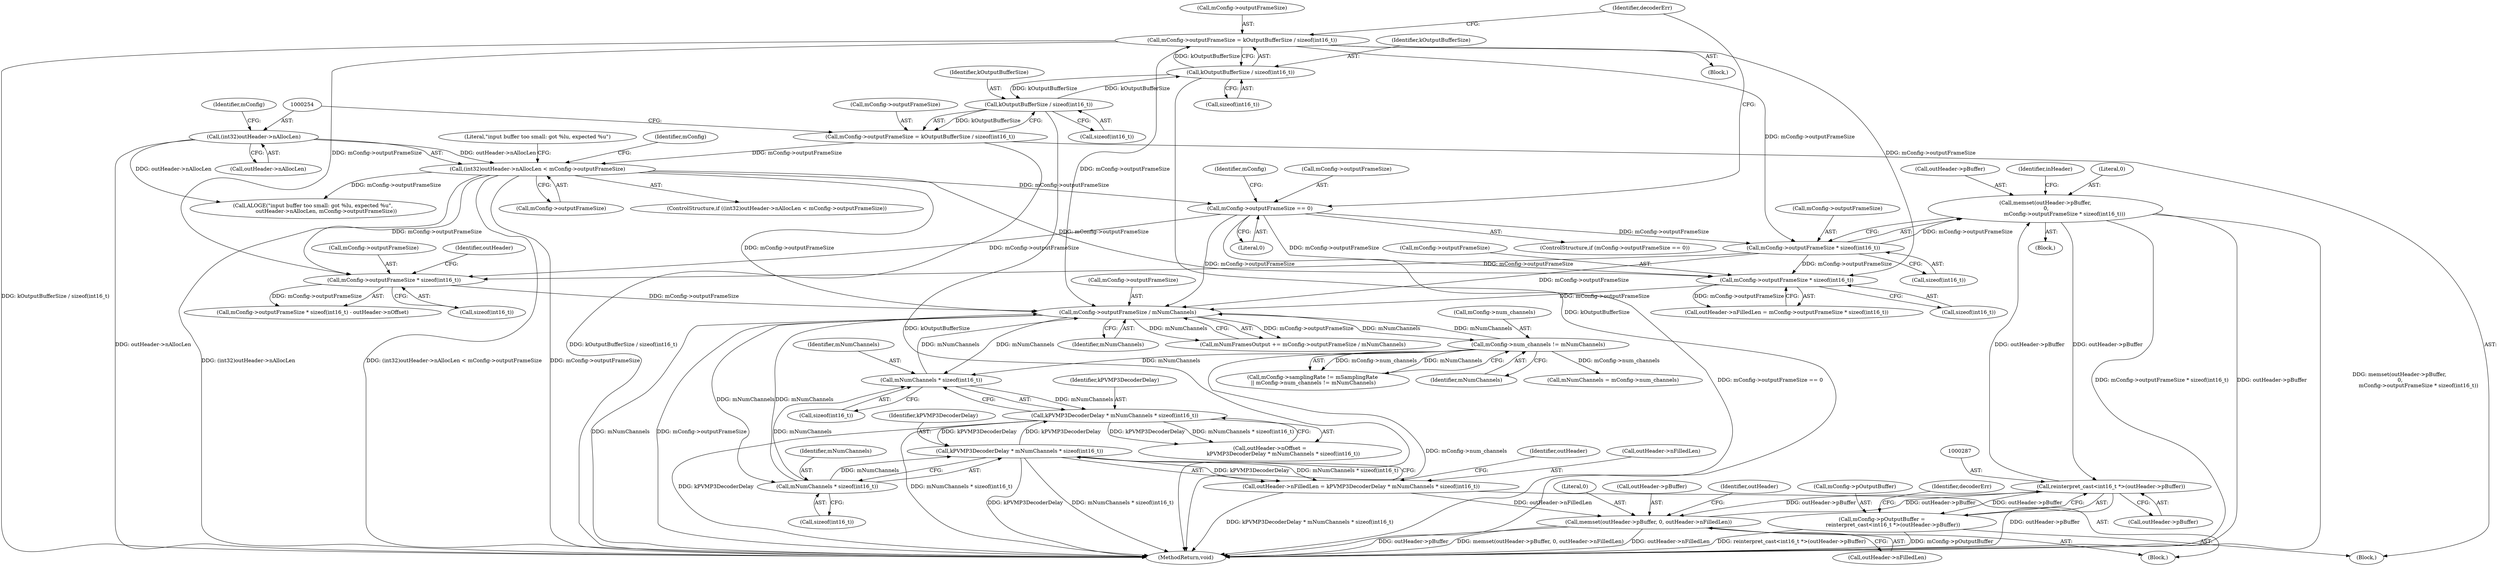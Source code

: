 digraph "0_Android_ad40e57890f81a3cf436c5f06da66396010bd9e5@API" {
"1000387" [label="(Call,memset(outHeader->pBuffer,\n 0,\n                       mConfig->outputFrameSize * sizeof(int16_t)))"];
"1000286" [label="(Call,reinterpret_cast<int16_t *>(outHeader->pBuffer))"];
"1000387" [label="(Call,memset(outHeader->pBuffer,\n 0,\n                       mConfig->outputFrameSize * sizeof(int16_t)))"];
"1000392" [label="(Call,mConfig->outputFrameSize * sizeof(int16_t))"];
"1000332" [label="(Call,mConfig->outputFrameSize = kOutputBufferSize / sizeof(int16_t))"];
"1000336" [label="(Call,kOutputBufferSize / sizeof(int16_t))"];
"1000247" [label="(Call,kOutputBufferSize / sizeof(int16_t))"];
"1000326" [label="(Call,mConfig->outputFrameSize == 0)"];
"1000252" [label="(Call,(int32)outHeader->nAllocLen < mConfig->outputFrameSize)"];
"1000253" [label="(Call,(int32)outHeader->nAllocLen)"];
"1000243" [label="(Call,mConfig->outputFrameSize = kOutputBufferSize / sizeof(int16_t))"];
"1000366" [label="(Call,memset(outHeader->pBuffer, 0, outHeader->nFilledLen))"];
"1000356" [label="(Call,outHeader->nFilledLen = kPVMP3DecoderDelay * mNumChannels * sizeof(int16_t))"];
"1000360" [label="(Call,kPVMP3DecoderDelay * mNumChannels * sizeof(int16_t))"];
"1000451" [label="(Call,kPVMP3DecoderDelay * mNumChannels * sizeof(int16_t))"];
"1000453" [label="(Call,mNumChannels * sizeof(int16_t))"];
"1000416" [label="(Call,mConfig->num_channels != mNumChannels)"];
"1000540" [label="(Call,mConfig->outputFrameSize / mNumChannels)"];
"1000485" [label="(Call,mConfig->outputFrameSize * sizeof(int16_t))"];
"1000462" [label="(Call,mConfig->outputFrameSize * sizeof(int16_t))"];
"1000362" [label="(Call,mNumChannels * sizeof(int16_t))"];
"1000282" [label="(Call,mConfig->pOutputBuffer =\n             reinterpret_cast<int16_t *>(outHeader->pBuffer))"];
"1000251" [label="(ControlStructure,if ((int32)outHeader->nAllocLen < mConfig->outputFrameSize))"];
"1000282" [label="(Call,mConfig->pOutputBuffer =\n             reinterpret_cast<int16_t *>(outHeader->pBuffer))"];
"1000393" [label="(Call,mConfig->outputFrameSize)"];
"1000258" [label="(Call,mConfig->outputFrameSize)"];
"1000387" [label="(Call,memset(outHeader->pBuffer,\n 0,\n                       mConfig->outputFrameSize * sizeof(int16_t)))"];
"1000262" [label="(Call,ALOGE(\"input buffer too small: got %lu, expected %u\",\n                outHeader->nAllocLen, mConfig->outputFrameSize))"];
"1000133" [label="(Block,)"];
"1000367" [label="(Call,outHeader->pBuffer)"];
"1000330" [label="(Literal,0)"];
"1000368" [label="(Identifier,outHeader)"];
"1000453" [label="(Call,mNumChannels * sizeof(int16_t))"];
"1000463" [label="(Call,mConfig->outputFrameSize)"];
"1000466" [label="(Call,sizeof(int16_t))"];
"1000540" [label="(Call,mConfig->outputFrameSize / mNumChannels)"];
"1000392" [label="(Call,mConfig->outputFrameSize * sizeof(int16_t))"];
"1000399" [label="(Identifier,inHeader)"];
"1000255" [label="(Call,outHeader->nAllocLen)"];
"1000364" [label="(Call,sizeof(int16_t))"];
"1000469" [label="(Identifier,outHeader)"];
"1000371" [label="(Call,outHeader->nFilledLen)"];
"1000451" [label="(Call,kPVMP3DecoderDelay * mNumChannels * sizeof(int16_t))"];
"1000249" [label="(Call,sizeof(int16_t))"];
"1000447" [label="(Call,outHeader->nOffset =\n                kPVMP3DecoderDelay * mNumChannels * sizeof(int16_t))"];
"1000366" [label="(Call,memset(outHeader->pBuffer, 0, outHeader->nFilledLen))"];
"1000338" [label="(Call,sizeof(int16_t))"];
"1000541" [label="(Call,mConfig->outputFrameSize)"];
"1000560" [label="(MethodReturn,void)"];
"1000288" [label="(Call,outHeader->pBuffer)"];
"1000243" [label="(Call,mConfig->outputFrameSize = kOutputBufferSize / sizeof(int16_t))"];
"1000343" [label="(Identifier,decoderErr)"];
"1000325" [label="(ControlStructure,if (mConfig->outputFrameSize == 0))"];
"1000481" [label="(Call,outHeader->nFilledLen = mConfig->outputFrameSize * sizeof(int16_t))"];
"1000485" [label="(Call,mConfig->outputFrameSize * sizeof(int16_t))"];
"1000376" [label="(Identifier,outHeader)"];
"1000489" [label="(Call,sizeof(int16_t))"];
"1000283" [label="(Call,mConfig->pOutputBuffer)"];
"1000462" [label="(Call,mConfig->outputFrameSize * sizeof(int16_t))"];
"1000295" [label="(Identifier,decoderErr)"];
"1000326" [label="(Call,mConfig->outputFrameSize == 0)"];
"1000486" [label="(Call,mConfig->outputFrameSize)"];
"1000427" [label="(Call,mNumChannels = mConfig->num_channels)"];
"1000331" [label="(Block,)"];
"1000263" [label="(Literal,\"input buffer too small: got %lu, expected %u\")"];
"1000286" [label="(Call,reinterpret_cast<int16_t *>(outHeader->pBuffer))"];
"1000357" [label="(Call,outHeader->nFilledLen)"];
"1000248" [label="(Identifier,kOutputBufferSize)"];
"1000544" [label="(Identifier,mNumChannels)"];
"1000417" [label="(Call,mConfig->num_channels)"];
"1000259" [label="(Identifier,mConfig)"];
"1000350" [label="(Block,)"];
"1000356" [label="(Call,outHeader->nFilledLen = kPVMP3DecoderDelay * mNumChannels * sizeof(int16_t))"];
"1000247" [label="(Call,kOutputBufferSize / sizeof(int16_t))"];
"1000455" [label="(Call,sizeof(int16_t))"];
"1000461" [label="(Call,mConfig->outputFrameSize * sizeof(int16_t) - outHeader->nOffset)"];
"1000336" [label="(Call,kOutputBufferSize / sizeof(int16_t))"];
"1000253" [label="(Call,(int32)outHeader->nAllocLen)"];
"1000454" [label="(Identifier,mNumChannels)"];
"1000420" [label="(Identifier,mNumChannels)"];
"1000391" [label="(Literal,0)"];
"1000361" [label="(Identifier,kPVMP3DecoderDelay)"];
"1000334" [label="(Identifier,mConfig)"];
"1000410" [label="(Call,mConfig->samplingRate != mSamplingRate\n || mConfig->num_channels != mNumChannels)"];
"1000452" [label="(Identifier,kPVMP3DecoderDelay)"];
"1000370" [label="(Literal,0)"];
"1000416" [label="(Call,mConfig->num_channels != mNumChannels)"];
"1000244" [label="(Call,mConfig->outputFrameSize)"];
"1000388" [label="(Call,outHeader->pBuffer)"];
"1000337" [label="(Identifier,kOutputBufferSize)"];
"1000362" [label="(Call,mNumChannels * sizeof(int16_t))"];
"1000383" [label="(Block,)"];
"1000333" [label="(Call,mConfig->outputFrameSize)"];
"1000363" [label="(Identifier,mNumChannels)"];
"1000332" [label="(Call,mConfig->outputFrameSize = kOutputBufferSize / sizeof(int16_t))"];
"1000252" [label="(Call,(int32)outHeader->nAllocLen < mConfig->outputFrameSize)"];
"1000538" [label="(Call,mNumFramesOutput += mConfig->outputFrameSize / mNumChannels)"];
"1000360" [label="(Call,kPVMP3DecoderDelay * mNumChannels * sizeof(int16_t))"];
"1000327" [label="(Call,mConfig->outputFrameSize)"];
"1000284" [label="(Identifier,mConfig)"];
"1000396" [label="(Call,sizeof(int16_t))"];
"1000387" -> "1000383"  [label="AST: "];
"1000387" -> "1000392"  [label="CFG: "];
"1000388" -> "1000387"  [label="AST: "];
"1000391" -> "1000387"  [label="AST: "];
"1000392" -> "1000387"  [label="AST: "];
"1000399" -> "1000387"  [label="CFG: "];
"1000387" -> "1000560"  [label="DDG: mConfig->outputFrameSize * sizeof(int16_t)"];
"1000387" -> "1000560"  [label="DDG: outHeader->pBuffer"];
"1000387" -> "1000560"  [label="DDG: memset(outHeader->pBuffer,\n 0,\n                       mConfig->outputFrameSize * sizeof(int16_t))"];
"1000387" -> "1000286"  [label="DDG: outHeader->pBuffer"];
"1000286" -> "1000387"  [label="DDG: outHeader->pBuffer"];
"1000392" -> "1000387"  [label="DDG: mConfig->outputFrameSize"];
"1000286" -> "1000282"  [label="AST: "];
"1000286" -> "1000288"  [label="CFG: "];
"1000287" -> "1000286"  [label="AST: "];
"1000288" -> "1000286"  [label="AST: "];
"1000282" -> "1000286"  [label="CFG: "];
"1000286" -> "1000560"  [label="DDG: outHeader->pBuffer"];
"1000286" -> "1000282"  [label="DDG: outHeader->pBuffer"];
"1000366" -> "1000286"  [label="DDG: outHeader->pBuffer"];
"1000286" -> "1000366"  [label="DDG: outHeader->pBuffer"];
"1000392" -> "1000396"  [label="CFG: "];
"1000393" -> "1000392"  [label="AST: "];
"1000396" -> "1000392"  [label="AST: "];
"1000332" -> "1000392"  [label="DDG: mConfig->outputFrameSize"];
"1000326" -> "1000392"  [label="DDG: mConfig->outputFrameSize"];
"1000392" -> "1000462"  [label="DDG: mConfig->outputFrameSize"];
"1000392" -> "1000485"  [label="DDG: mConfig->outputFrameSize"];
"1000392" -> "1000540"  [label="DDG: mConfig->outputFrameSize"];
"1000332" -> "1000331"  [label="AST: "];
"1000332" -> "1000336"  [label="CFG: "];
"1000333" -> "1000332"  [label="AST: "];
"1000336" -> "1000332"  [label="AST: "];
"1000343" -> "1000332"  [label="CFG: "];
"1000332" -> "1000560"  [label="DDG: kOutputBufferSize / sizeof(int16_t)"];
"1000336" -> "1000332"  [label="DDG: kOutputBufferSize"];
"1000332" -> "1000462"  [label="DDG: mConfig->outputFrameSize"];
"1000332" -> "1000485"  [label="DDG: mConfig->outputFrameSize"];
"1000332" -> "1000540"  [label="DDG: mConfig->outputFrameSize"];
"1000336" -> "1000338"  [label="CFG: "];
"1000337" -> "1000336"  [label="AST: "];
"1000338" -> "1000336"  [label="AST: "];
"1000336" -> "1000560"  [label="DDG: kOutputBufferSize"];
"1000336" -> "1000247"  [label="DDG: kOutputBufferSize"];
"1000247" -> "1000336"  [label="DDG: kOutputBufferSize"];
"1000247" -> "1000243"  [label="AST: "];
"1000247" -> "1000249"  [label="CFG: "];
"1000248" -> "1000247"  [label="AST: "];
"1000249" -> "1000247"  [label="AST: "];
"1000243" -> "1000247"  [label="CFG: "];
"1000247" -> "1000560"  [label="DDG: kOutputBufferSize"];
"1000247" -> "1000243"  [label="DDG: kOutputBufferSize"];
"1000326" -> "1000325"  [label="AST: "];
"1000326" -> "1000330"  [label="CFG: "];
"1000327" -> "1000326"  [label="AST: "];
"1000330" -> "1000326"  [label="AST: "];
"1000334" -> "1000326"  [label="CFG: "];
"1000343" -> "1000326"  [label="CFG: "];
"1000326" -> "1000560"  [label="DDG: mConfig->outputFrameSize == 0"];
"1000252" -> "1000326"  [label="DDG: mConfig->outputFrameSize"];
"1000326" -> "1000462"  [label="DDG: mConfig->outputFrameSize"];
"1000326" -> "1000485"  [label="DDG: mConfig->outputFrameSize"];
"1000326" -> "1000540"  [label="DDG: mConfig->outputFrameSize"];
"1000252" -> "1000251"  [label="AST: "];
"1000252" -> "1000258"  [label="CFG: "];
"1000253" -> "1000252"  [label="AST: "];
"1000258" -> "1000252"  [label="AST: "];
"1000263" -> "1000252"  [label="CFG: "];
"1000284" -> "1000252"  [label="CFG: "];
"1000252" -> "1000560"  [label="DDG: (int32)outHeader->nAllocLen"];
"1000252" -> "1000560"  [label="DDG: (int32)outHeader->nAllocLen < mConfig->outputFrameSize"];
"1000252" -> "1000560"  [label="DDG: mConfig->outputFrameSize"];
"1000253" -> "1000252"  [label="DDG: outHeader->nAllocLen"];
"1000243" -> "1000252"  [label="DDG: mConfig->outputFrameSize"];
"1000252" -> "1000262"  [label="DDG: mConfig->outputFrameSize"];
"1000252" -> "1000462"  [label="DDG: mConfig->outputFrameSize"];
"1000252" -> "1000485"  [label="DDG: mConfig->outputFrameSize"];
"1000252" -> "1000540"  [label="DDG: mConfig->outputFrameSize"];
"1000253" -> "1000255"  [label="CFG: "];
"1000254" -> "1000253"  [label="AST: "];
"1000255" -> "1000253"  [label="AST: "];
"1000259" -> "1000253"  [label="CFG: "];
"1000253" -> "1000560"  [label="DDG: outHeader->nAllocLen"];
"1000253" -> "1000262"  [label="DDG: outHeader->nAllocLen"];
"1000243" -> "1000133"  [label="AST: "];
"1000244" -> "1000243"  [label="AST: "];
"1000254" -> "1000243"  [label="CFG: "];
"1000243" -> "1000560"  [label="DDG: kOutputBufferSize / sizeof(int16_t)"];
"1000366" -> "1000350"  [label="AST: "];
"1000366" -> "1000371"  [label="CFG: "];
"1000367" -> "1000366"  [label="AST: "];
"1000370" -> "1000366"  [label="AST: "];
"1000371" -> "1000366"  [label="AST: "];
"1000376" -> "1000366"  [label="CFG: "];
"1000366" -> "1000560"  [label="DDG: outHeader->pBuffer"];
"1000366" -> "1000560"  [label="DDG: memset(outHeader->pBuffer, 0, outHeader->nFilledLen)"];
"1000366" -> "1000560"  [label="DDG: outHeader->nFilledLen"];
"1000356" -> "1000366"  [label="DDG: outHeader->nFilledLen"];
"1000356" -> "1000350"  [label="AST: "];
"1000356" -> "1000360"  [label="CFG: "];
"1000357" -> "1000356"  [label="AST: "];
"1000360" -> "1000356"  [label="AST: "];
"1000368" -> "1000356"  [label="CFG: "];
"1000356" -> "1000560"  [label="DDG: kPVMP3DecoderDelay * mNumChannels * sizeof(int16_t)"];
"1000360" -> "1000356"  [label="DDG: kPVMP3DecoderDelay"];
"1000360" -> "1000356"  [label="DDG: mNumChannels * sizeof(int16_t)"];
"1000360" -> "1000362"  [label="CFG: "];
"1000361" -> "1000360"  [label="AST: "];
"1000362" -> "1000360"  [label="AST: "];
"1000360" -> "1000560"  [label="DDG: kPVMP3DecoderDelay"];
"1000360" -> "1000560"  [label="DDG: mNumChannels * sizeof(int16_t)"];
"1000451" -> "1000360"  [label="DDG: kPVMP3DecoderDelay"];
"1000362" -> "1000360"  [label="DDG: mNumChannels"];
"1000360" -> "1000451"  [label="DDG: kPVMP3DecoderDelay"];
"1000451" -> "1000447"  [label="AST: "];
"1000451" -> "1000453"  [label="CFG: "];
"1000452" -> "1000451"  [label="AST: "];
"1000453" -> "1000451"  [label="AST: "];
"1000447" -> "1000451"  [label="CFG: "];
"1000451" -> "1000560"  [label="DDG: kPVMP3DecoderDelay"];
"1000451" -> "1000560"  [label="DDG: mNumChannels * sizeof(int16_t)"];
"1000451" -> "1000447"  [label="DDG: kPVMP3DecoderDelay"];
"1000451" -> "1000447"  [label="DDG: mNumChannels * sizeof(int16_t)"];
"1000453" -> "1000451"  [label="DDG: mNumChannels"];
"1000453" -> "1000455"  [label="CFG: "];
"1000454" -> "1000453"  [label="AST: "];
"1000455" -> "1000453"  [label="AST: "];
"1000416" -> "1000453"  [label="DDG: mNumChannels"];
"1000540" -> "1000453"  [label="DDG: mNumChannels"];
"1000362" -> "1000453"  [label="DDG: mNumChannels"];
"1000453" -> "1000540"  [label="DDG: mNumChannels"];
"1000416" -> "1000410"  [label="AST: "];
"1000416" -> "1000420"  [label="CFG: "];
"1000417" -> "1000416"  [label="AST: "];
"1000420" -> "1000416"  [label="AST: "];
"1000410" -> "1000416"  [label="CFG: "];
"1000416" -> "1000560"  [label="DDG: mConfig->num_channels"];
"1000416" -> "1000410"  [label="DDG: mConfig->num_channels"];
"1000416" -> "1000410"  [label="DDG: mNumChannels"];
"1000540" -> "1000416"  [label="DDG: mNumChannels"];
"1000416" -> "1000427"  [label="DDG: mConfig->num_channels"];
"1000416" -> "1000540"  [label="DDG: mNumChannels"];
"1000540" -> "1000538"  [label="AST: "];
"1000540" -> "1000544"  [label="CFG: "];
"1000541" -> "1000540"  [label="AST: "];
"1000544" -> "1000540"  [label="AST: "];
"1000538" -> "1000540"  [label="CFG: "];
"1000540" -> "1000560"  [label="DDG: mNumChannels"];
"1000540" -> "1000560"  [label="DDG: mConfig->outputFrameSize"];
"1000540" -> "1000362"  [label="DDG: mNumChannels"];
"1000540" -> "1000538"  [label="DDG: mConfig->outputFrameSize"];
"1000540" -> "1000538"  [label="DDG: mNumChannels"];
"1000485" -> "1000540"  [label="DDG: mConfig->outputFrameSize"];
"1000462" -> "1000540"  [label="DDG: mConfig->outputFrameSize"];
"1000362" -> "1000540"  [label="DDG: mNumChannels"];
"1000485" -> "1000481"  [label="AST: "];
"1000485" -> "1000489"  [label="CFG: "];
"1000486" -> "1000485"  [label="AST: "];
"1000489" -> "1000485"  [label="AST: "];
"1000481" -> "1000485"  [label="CFG: "];
"1000485" -> "1000481"  [label="DDG: mConfig->outputFrameSize"];
"1000462" -> "1000461"  [label="AST: "];
"1000462" -> "1000466"  [label="CFG: "];
"1000463" -> "1000462"  [label="AST: "];
"1000466" -> "1000462"  [label="AST: "];
"1000469" -> "1000462"  [label="CFG: "];
"1000462" -> "1000461"  [label="DDG: mConfig->outputFrameSize"];
"1000362" -> "1000364"  [label="CFG: "];
"1000363" -> "1000362"  [label="AST: "];
"1000364" -> "1000362"  [label="AST: "];
"1000282" -> "1000133"  [label="AST: "];
"1000283" -> "1000282"  [label="AST: "];
"1000295" -> "1000282"  [label="CFG: "];
"1000282" -> "1000560"  [label="DDG: reinterpret_cast<int16_t *>(outHeader->pBuffer)"];
"1000282" -> "1000560"  [label="DDG: mConfig->pOutputBuffer"];
}
